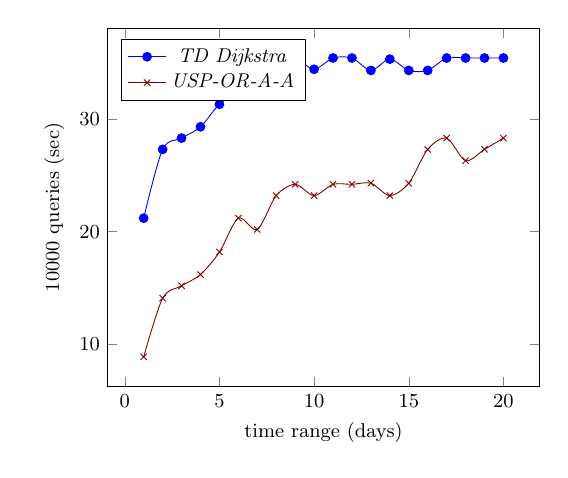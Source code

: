 \tikzstyle{textstyle}=[font=\fontsize{9}{9}\selectfont]
\begin{tikzpicture}[textstyle, scale=0.8]
    \begin{axis}[
        xlabel={time range (days)},
        ylabel={$10000$ queries (sec)},
		legend pos=north west
        ]
        
    \addplot[smooth,mark=*,color=blue] plot coordinates {
		(1,21.2)
		(2,27.3)
		(3,28.3)
		(4,29.3)
		(5,31.3)
		(6,32.3)
		(7,32.3)
		(8,34.3)
		(9,35.3)
		(10,34.4)
		(11,35.4)
		(12,35.4)
		(13,34.3)
		(14,35.3)
		(15,34.3)
		(16,34.3)
		(17,35.4)
		(18,35.4)
		(19,35.4)
		(20,35.4)
    };
    \addlegendentry{\textit{TD Dijkstra}}
    
    \addplot[smooth,mark=x,color=black!50!red] plot coordinates {
		(1,8.9)
		(2,14.1)
		(3,15.2)
		(4,16.2)
		(5,18.2)
		(6,21.2)
		(7,20.2)
		(8,23.2)
		(9,24.2)
		(10,23.2)
		(11,24.2)
		(12,24.2)
		(13,24.3)
		(14,23.2)
		(15,24.3)
		(16,27.3)
		(17,28.3)
		(18,26.3)
		(19,27.3)
		(20,28.3)
    };
    \addlegendentry{\textit{USP-OR-A-A}}
    
    \end{axis}
\end{tikzpicture}
